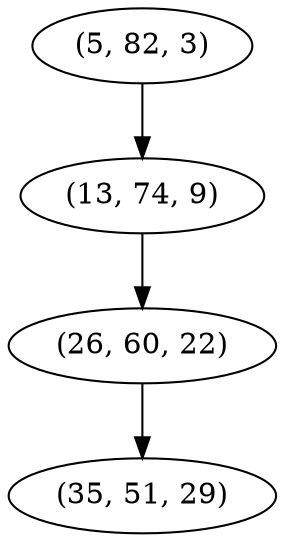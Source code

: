 digraph tree {
    "(5, 82, 3)";
    "(13, 74, 9)";
    "(26, 60, 22)";
    "(35, 51, 29)";
    "(5, 82, 3)" -> "(13, 74, 9)";
    "(13, 74, 9)" -> "(26, 60, 22)";
    "(26, 60, 22)" -> "(35, 51, 29)";
}
